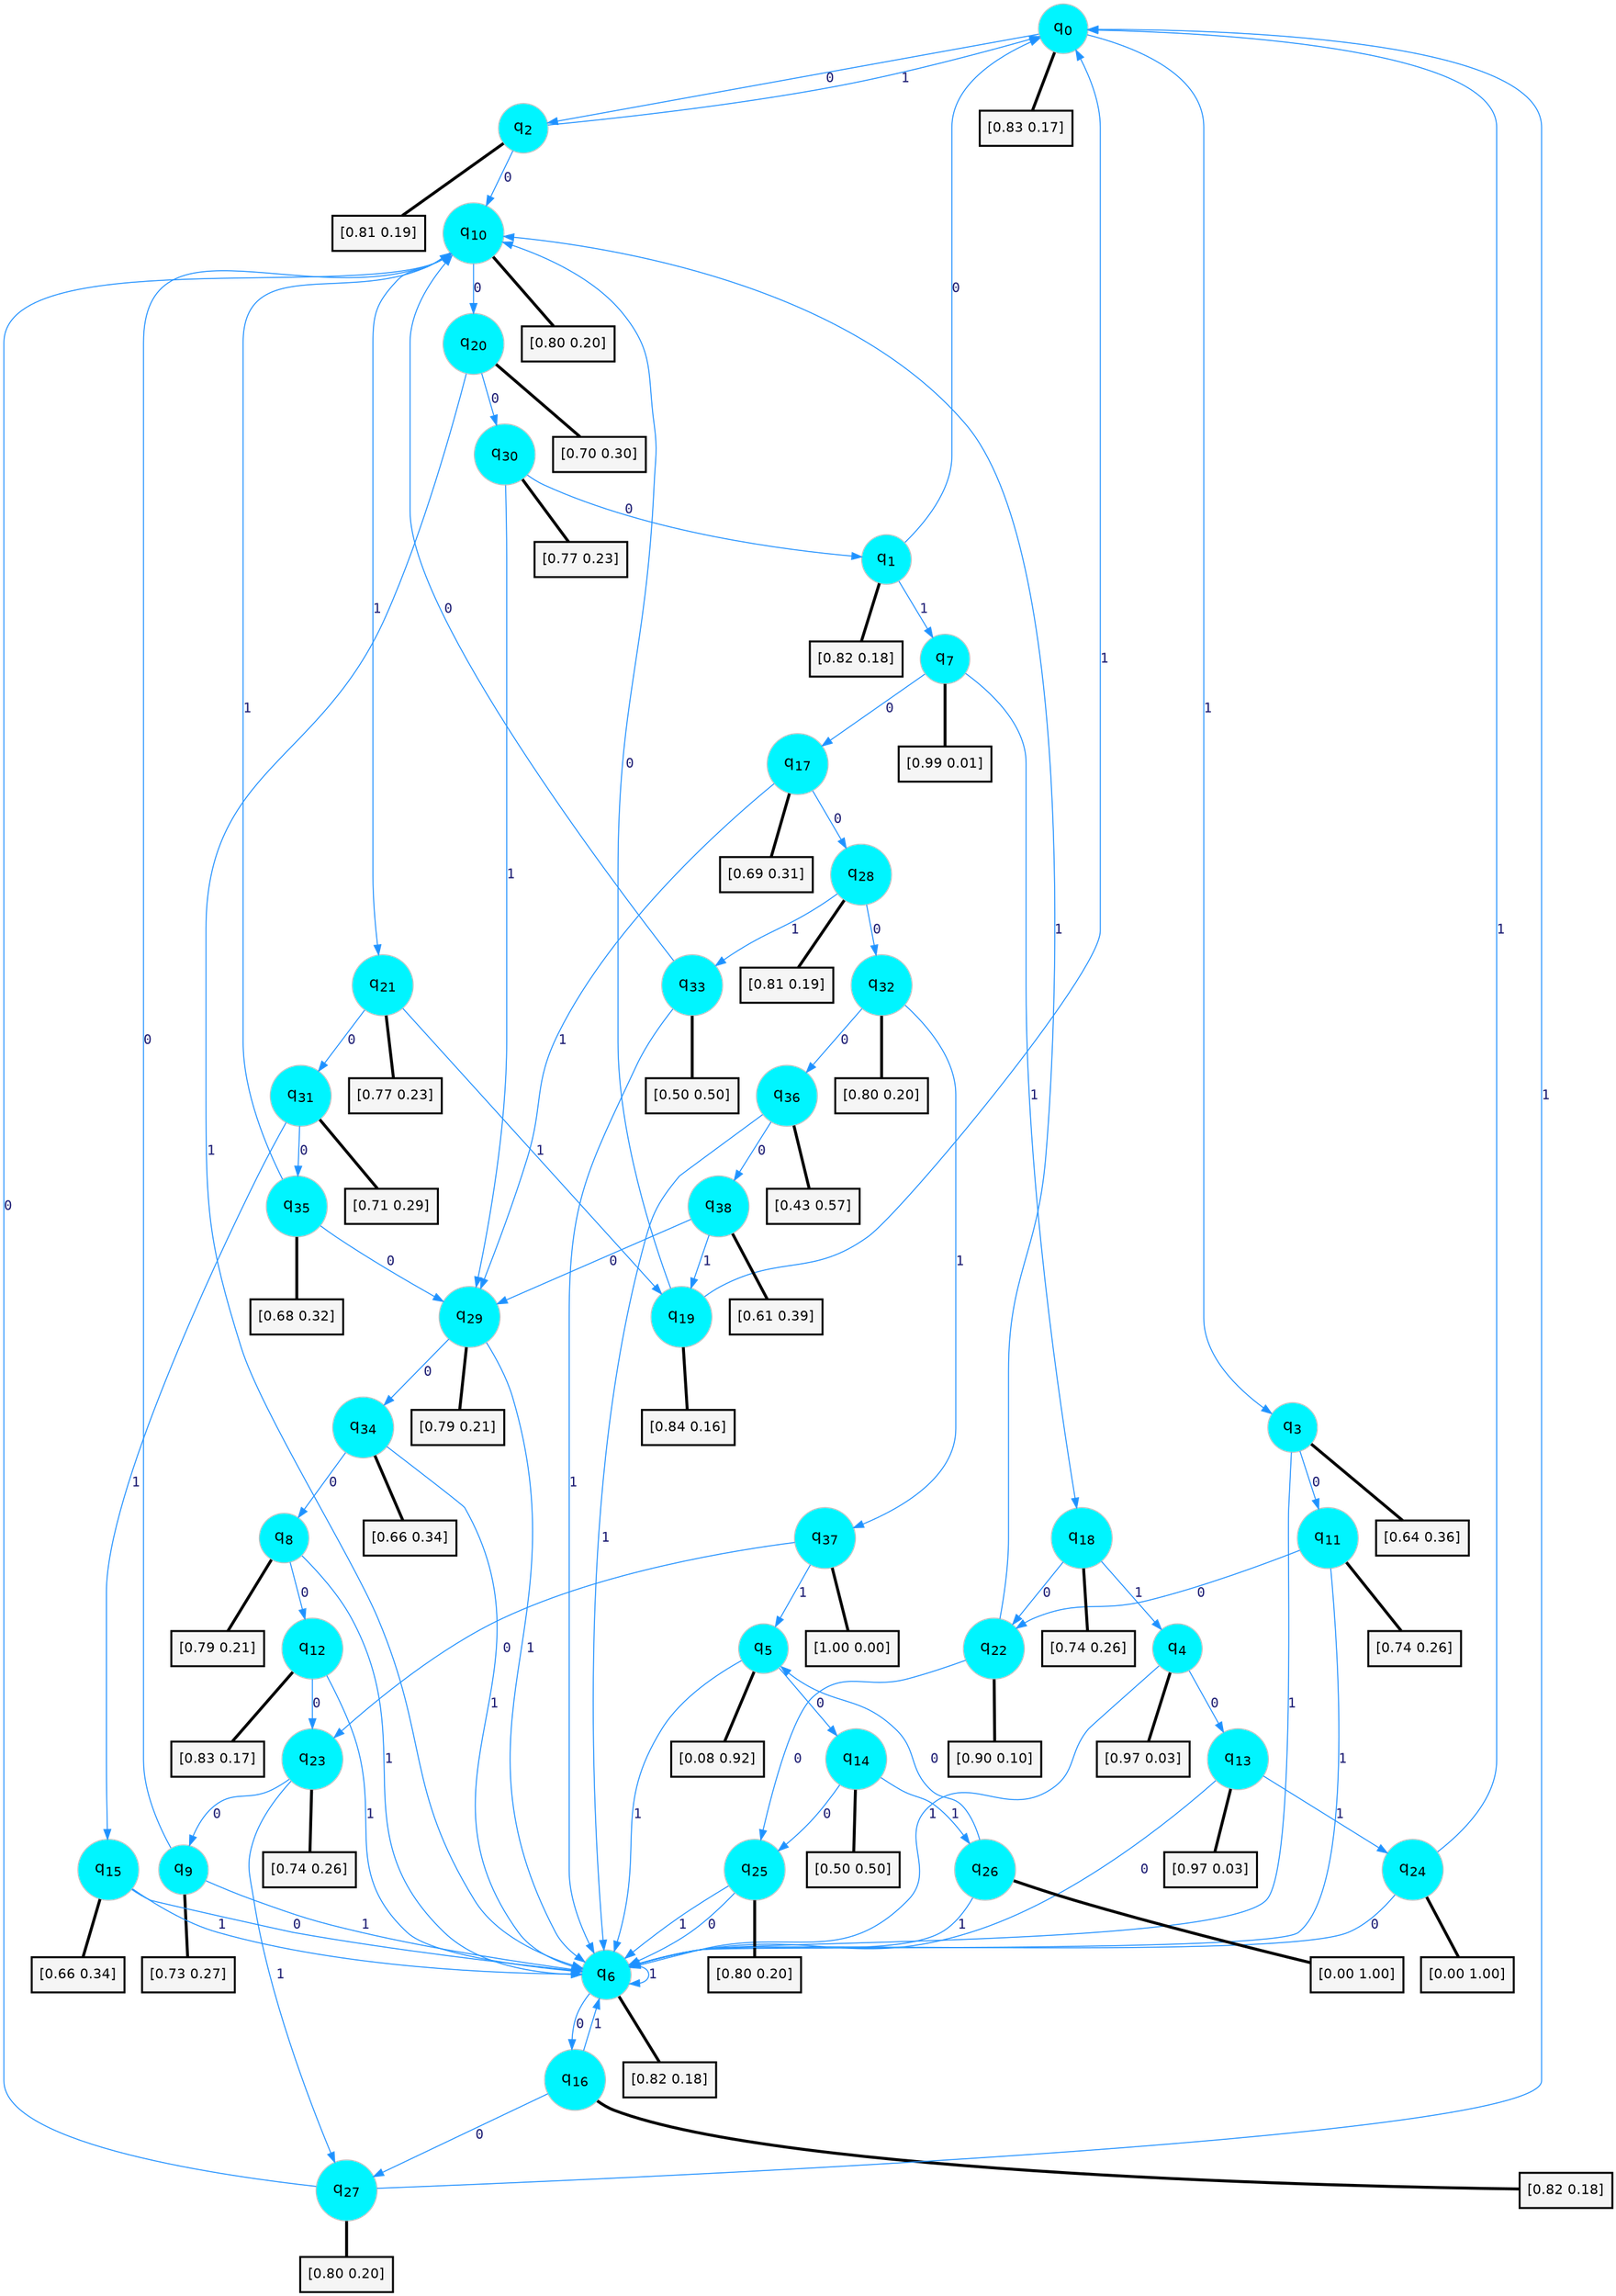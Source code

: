 digraph G {
graph [
bgcolor=transparent, dpi=300, rankdir=TD, size="40,25"];
node [
color=gray, fillcolor=turquoise1, fontcolor=black, fontname=Helvetica, fontsize=16, fontweight=bold, shape=circle, style=filled];
edge [
arrowsize=1, color=dodgerblue1, fontcolor=midnightblue, fontname=courier, fontweight=bold, penwidth=1, style=solid, weight=20];
0[label=<q<SUB>0</SUB>>];
1[label=<q<SUB>1</SUB>>];
2[label=<q<SUB>2</SUB>>];
3[label=<q<SUB>3</SUB>>];
4[label=<q<SUB>4</SUB>>];
5[label=<q<SUB>5</SUB>>];
6[label=<q<SUB>6</SUB>>];
7[label=<q<SUB>7</SUB>>];
8[label=<q<SUB>8</SUB>>];
9[label=<q<SUB>9</SUB>>];
10[label=<q<SUB>10</SUB>>];
11[label=<q<SUB>11</SUB>>];
12[label=<q<SUB>12</SUB>>];
13[label=<q<SUB>13</SUB>>];
14[label=<q<SUB>14</SUB>>];
15[label=<q<SUB>15</SUB>>];
16[label=<q<SUB>16</SUB>>];
17[label=<q<SUB>17</SUB>>];
18[label=<q<SUB>18</SUB>>];
19[label=<q<SUB>19</SUB>>];
20[label=<q<SUB>20</SUB>>];
21[label=<q<SUB>21</SUB>>];
22[label=<q<SUB>22</SUB>>];
23[label=<q<SUB>23</SUB>>];
24[label=<q<SUB>24</SUB>>];
25[label=<q<SUB>25</SUB>>];
26[label=<q<SUB>26</SUB>>];
27[label=<q<SUB>27</SUB>>];
28[label=<q<SUB>28</SUB>>];
29[label=<q<SUB>29</SUB>>];
30[label=<q<SUB>30</SUB>>];
31[label=<q<SUB>31</SUB>>];
32[label=<q<SUB>32</SUB>>];
33[label=<q<SUB>33</SUB>>];
34[label=<q<SUB>34</SUB>>];
35[label=<q<SUB>35</SUB>>];
36[label=<q<SUB>36</SUB>>];
37[label=<q<SUB>37</SUB>>];
38[label=<q<SUB>38</SUB>>];
39[label="[0.83 0.17]", shape=box,fontcolor=black, fontname=Helvetica, fontsize=14, penwidth=2, fillcolor=whitesmoke,color=black];
40[label="[0.82 0.18]", shape=box,fontcolor=black, fontname=Helvetica, fontsize=14, penwidth=2, fillcolor=whitesmoke,color=black];
41[label="[0.81 0.19]", shape=box,fontcolor=black, fontname=Helvetica, fontsize=14, penwidth=2, fillcolor=whitesmoke,color=black];
42[label="[0.64 0.36]", shape=box,fontcolor=black, fontname=Helvetica, fontsize=14, penwidth=2, fillcolor=whitesmoke,color=black];
43[label="[0.97 0.03]", shape=box,fontcolor=black, fontname=Helvetica, fontsize=14, penwidth=2, fillcolor=whitesmoke,color=black];
44[label="[0.08 0.92]", shape=box,fontcolor=black, fontname=Helvetica, fontsize=14, penwidth=2, fillcolor=whitesmoke,color=black];
45[label="[0.82 0.18]", shape=box,fontcolor=black, fontname=Helvetica, fontsize=14, penwidth=2, fillcolor=whitesmoke,color=black];
46[label="[0.99 0.01]", shape=box,fontcolor=black, fontname=Helvetica, fontsize=14, penwidth=2, fillcolor=whitesmoke,color=black];
47[label="[0.79 0.21]", shape=box,fontcolor=black, fontname=Helvetica, fontsize=14, penwidth=2, fillcolor=whitesmoke,color=black];
48[label="[0.73 0.27]", shape=box,fontcolor=black, fontname=Helvetica, fontsize=14, penwidth=2, fillcolor=whitesmoke,color=black];
49[label="[0.80 0.20]", shape=box,fontcolor=black, fontname=Helvetica, fontsize=14, penwidth=2, fillcolor=whitesmoke,color=black];
50[label="[0.74 0.26]", shape=box,fontcolor=black, fontname=Helvetica, fontsize=14, penwidth=2, fillcolor=whitesmoke,color=black];
51[label="[0.83 0.17]", shape=box,fontcolor=black, fontname=Helvetica, fontsize=14, penwidth=2, fillcolor=whitesmoke,color=black];
52[label="[0.97 0.03]", shape=box,fontcolor=black, fontname=Helvetica, fontsize=14, penwidth=2, fillcolor=whitesmoke,color=black];
53[label="[0.50 0.50]", shape=box,fontcolor=black, fontname=Helvetica, fontsize=14, penwidth=2, fillcolor=whitesmoke,color=black];
54[label="[0.66 0.34]", shape=box,fontcolor=black, fontname=Helvetica, fontsize=14, penwidth=2, fillcolor=whitesmoke,color=black];
55[label="[0.82 0.18]", shape=box,fontcolor=black, fontname=Helvetica, fontsize=14, penwidth=2, fillcolor=whitesmoke,color=black];
56[label="[0.69 0.31]", shape=box,fontcolor=black, fontname=Helvetica, fontsize=14, penwidth=2, fillcolor=whitesmoke,color=black];
57[label="[0.74 0.26]", shape=box,fontcolor=black, fontname=Helvetica, fontsize=14, penwidth=2, fillcolor=whitesmoke,color=black];
58[label="[0.84 0.16]", shape=box,fontcolor=black, fontname=Helvetica, fontsize=14, penwidth=2, fillcolor=whitesmoke,color=black];
59[label="[0.70 0.30]", shape=box,fontcolor=black, fontname=Helvetica, fontsize=14, penwidth=2, fillcolor=whitesmoke,color=black];
60[label="[0.77 0.23]", shape=box,fontcolor=black, fontname=Helvetica, fontsize=14, penwidth=2, fillcolor=whitesmoke,color=black];
61[label="[0.90 0.10]", shape=box,fontcolor=black, fontname=Helvetica, fontsize=14, penwidth=2, fillcolor=whitesmoke,color=black];
62[label="[0.74 0.26]", shape=box,fontcolor=black, fontname=Helvetica, fontsize=14, penwidth=2, fillcolor=whitesmoke,color=black];
63[label="[0.00 1.00]", shape=box,fontcolor=black, fontname=Helvetica, fontsize=14, penwidth=2, fillcolor=whitesmoke,color=black];
64[label="[0.80 0.20]", shape=box,fontcolor=black, fontname=Helvetica, fontsize=14, penwidth=2, fillcolor=whitesmoke,color=black];
65[label="[0.00 1.00]", shape=box,fontcolor=black, fontname=Helvetica, fontsize=14, penwidth=2, fillcolor=whitesmoke,color=black];
66[label="[0.80 0.20]", shape=box,fontcolor=black, fontname=Helvetica, fontsize=14, penwidth=2, fillcolor=whitesmoke,color=black];
67[label="[0.81 0.19]", shape=box,fontcolor=black, fontname=Helvetica, fontsize=14, penwidth=2, fillcolor=whitesmoke,color=black];
68[label="[0.79 0.21]", shape=box,fontcolor=black, fontname=Helvetica, fontsize=14, penwidth=2, fillcolor=whitesmoke,color=black];
69[label="[0.77 0.23]", shape=box,fontcolor=black, fontname=Helvetica, fontsize=14, penwidth=2, fillcolor=whitesmoke,color=black];
70[label="[0.71 0.29]", shape=box,fontcolor=black, fontname=Helvetica, fontsize=14, penwidth=2, fillcolor=whitesmoke,color=black];
71[label="[0.80 0.20]", shape=box,fontcolor=black, fontname=Helvetica, fontsize=14, penwidth=2, fillcolor=whitesmoke,color=black];
72[label="[0.50 0.50]", shape=box,fontcolor=black, fontname=Helvetica, fontsize=14, penwidth=2, fillcolor=whitesmoke,color=black];
73[label="[0.66 0.34]", shape=box,fontcolor=black, fontname=Helvetica, fontsize=14, penwidth=2, fillcolor=whitesmoke,color=black];
74[label="[0.68 0.32]", shape=box,fontcolor=black, fontname=Helvetica, fontsize=14, penwidth=2, fillcolor=whitesmoke,color=black];
75[label="[0.43 0.57]", shape=box,fontcolor=black, fontname=Helvetica, fontsize=14, penwidth=2, fillcolor=whitesmoke,color=black];
76[label="[1.00 0.00]", shape=box,fontcolor=black, fontname=Helvetica, fontsize=14, penwidth=2, fillcolor=whitesmoke,color=black];
77[label="[0.61 0.39]", shape=box,fontcolor=black, fontname=Helvetica, fontsize=14, penwidth=2, fillcolor=whitesmoke,color=black];
0->2 [label=0];
0->3 [label=1];
0->39 [arrowhead=none, penwidth=3,color=black];
1->0 [label=0];
1->7 [label=1];
1->40 [arrowhead=none, penwidth=3,color=black];
2->10 [label=0];
2->0 [label=1];
2->41 [arrowhead=none, penwidth=3,color=black];
3->11 [label=0];
3->6 [label=1];
3->42 [arrowhead=none, penwidth=3,color=black];
4->13 [label=0];
4->6 [label=1];
4->43 [arrowhead=none, penwidth=3,color=black];
5->14 [label=0];
5->6 [label=1];
5->44 [arrowhead=none, penwidth=3,color=black];
6->16 [label=0];
6->6 [label=1];
6->45 [arrowhead=none, penwidth=3,color=black];
7->17 [label=0];
7->18 [label=1];
7->46 [arrowhead=none, penwidth=3,color=black];
8->12 [label=0];
8->6 [label=1];
8->47 [arrowhead=none, penwidth=3,color=black];
9->10 [label=0];
9->6 [label=1];
9->48 [arrowhead=none, penwidth=3,color=black];
10->20 [label=0];
10->21 [label=1];
10->49 [arrowhead=none, penwidth=3,color=black];
11->22 [label=0];
11->6 [label=1];
11->50 [arrowhead=none, penwidth=3,color=black];
12->23 [label=0];
12->6 [label=1];
12->51 [arrowhead=none, penwidth=3,color=black];
13->6 [label=0];
13->24 [label=1];
13->52 [arrowhead=none, penwidth=3,color=black];
14->25 [label=0];
14->26 [label=1];
14->53 [arrowhead=none, penwidth=3,color=black];
15->6 [label=0];
15->6 [label=1];
15->54 [arrowhead=none, penwidth=3,color=black];
16->27 [label=0];
16->6 [label=1];
16->55 [arrowhead=none, penwidth=3,color=black];
17->28 [label=0];
17->29 [label=1];
17->56 [arrowhead=none, penwidth=3,color=black];
18->22 [label=0];
18->4 [label=1];
18->57 [arrowhead=none, penwidth=3,color=black];
19->10 [label=0];
19->0 [label=1];
19->58 [arrowhead=none, penwidth=3,color=black];
20->30 [label=0];
20->6 [label=1];
20->59 [arrowhead=none, penwidth=3,color=black];
21->31 [label=0];
21->19 [label=1];
21->60 [arrowhead=none, penwidth=3,color=black];
22->25 [label=0];
22->10 [label=1];
22->61 [arrowhead=none, penwidth=3,color=black];
23->9 [label=0];
23->27 [label=1];
23->62 [arrowhead=none, penwidth=3,color=black];
24->6 [label=0];
24->0 [label=1];
24->63 [arrowhead=none, penwidth=3,color=black];
25->6 [label=0];
25->6 [label=1];
25->64 [arrowhead=none, penwidth=3,color=black];
26->5 [label=0];
26->6 [label=1];
26->65 [arrowhead=none, penwidth=3,color=black];
27->10 [label=0];
27->0 [label=1];
27->66 [arrowhead=none, penwidth=3,color=black];
28->32 [label=0];
28->33 [label=1];
28->67 [arrowhead=none, penwidth=3,color=black];
29->34 [label=0];
29->6 [label=1];
29->68 [arrowhead=none, penwidth=3,color=black];
30->1 [label=0];
30->29 [label=1];
30->69 [arrowhead=none, penwidth=3,color=black];
31->35 [label=0];
31->15 [label=1];
31->70 [arrowhead=none, penwidth=3,color=black];
32->36 [label=0];
32->37 [label=1];
32->71 [arrowhead=none, penwidth=3,color=black];
33->10 [label=0];
33->6 [label=1];
33->72 [arrowhead=none, penwidth=3,color=black];
34->8 [label=0];
34->6 [label=1];
34->73 [arrowhead=none, penwidth=3,color=black];
35->29 [label=0];
35->10 [label=1];
35->74 [arrowhead=none, penwidth=3,color=black];
36->38 [label=0];
36->6 [label=1];
36->75 [arrowhead=none, penwidth=3,color=black];
37->23 [label=0];
37->5 [label=1];
37->76 [arrowhead=none, penwidth=3,color=black];
38->29 [label=0];
38->19 [label=1];
38->77 [arrowhead=none, penwidth=3,color=black];
}
